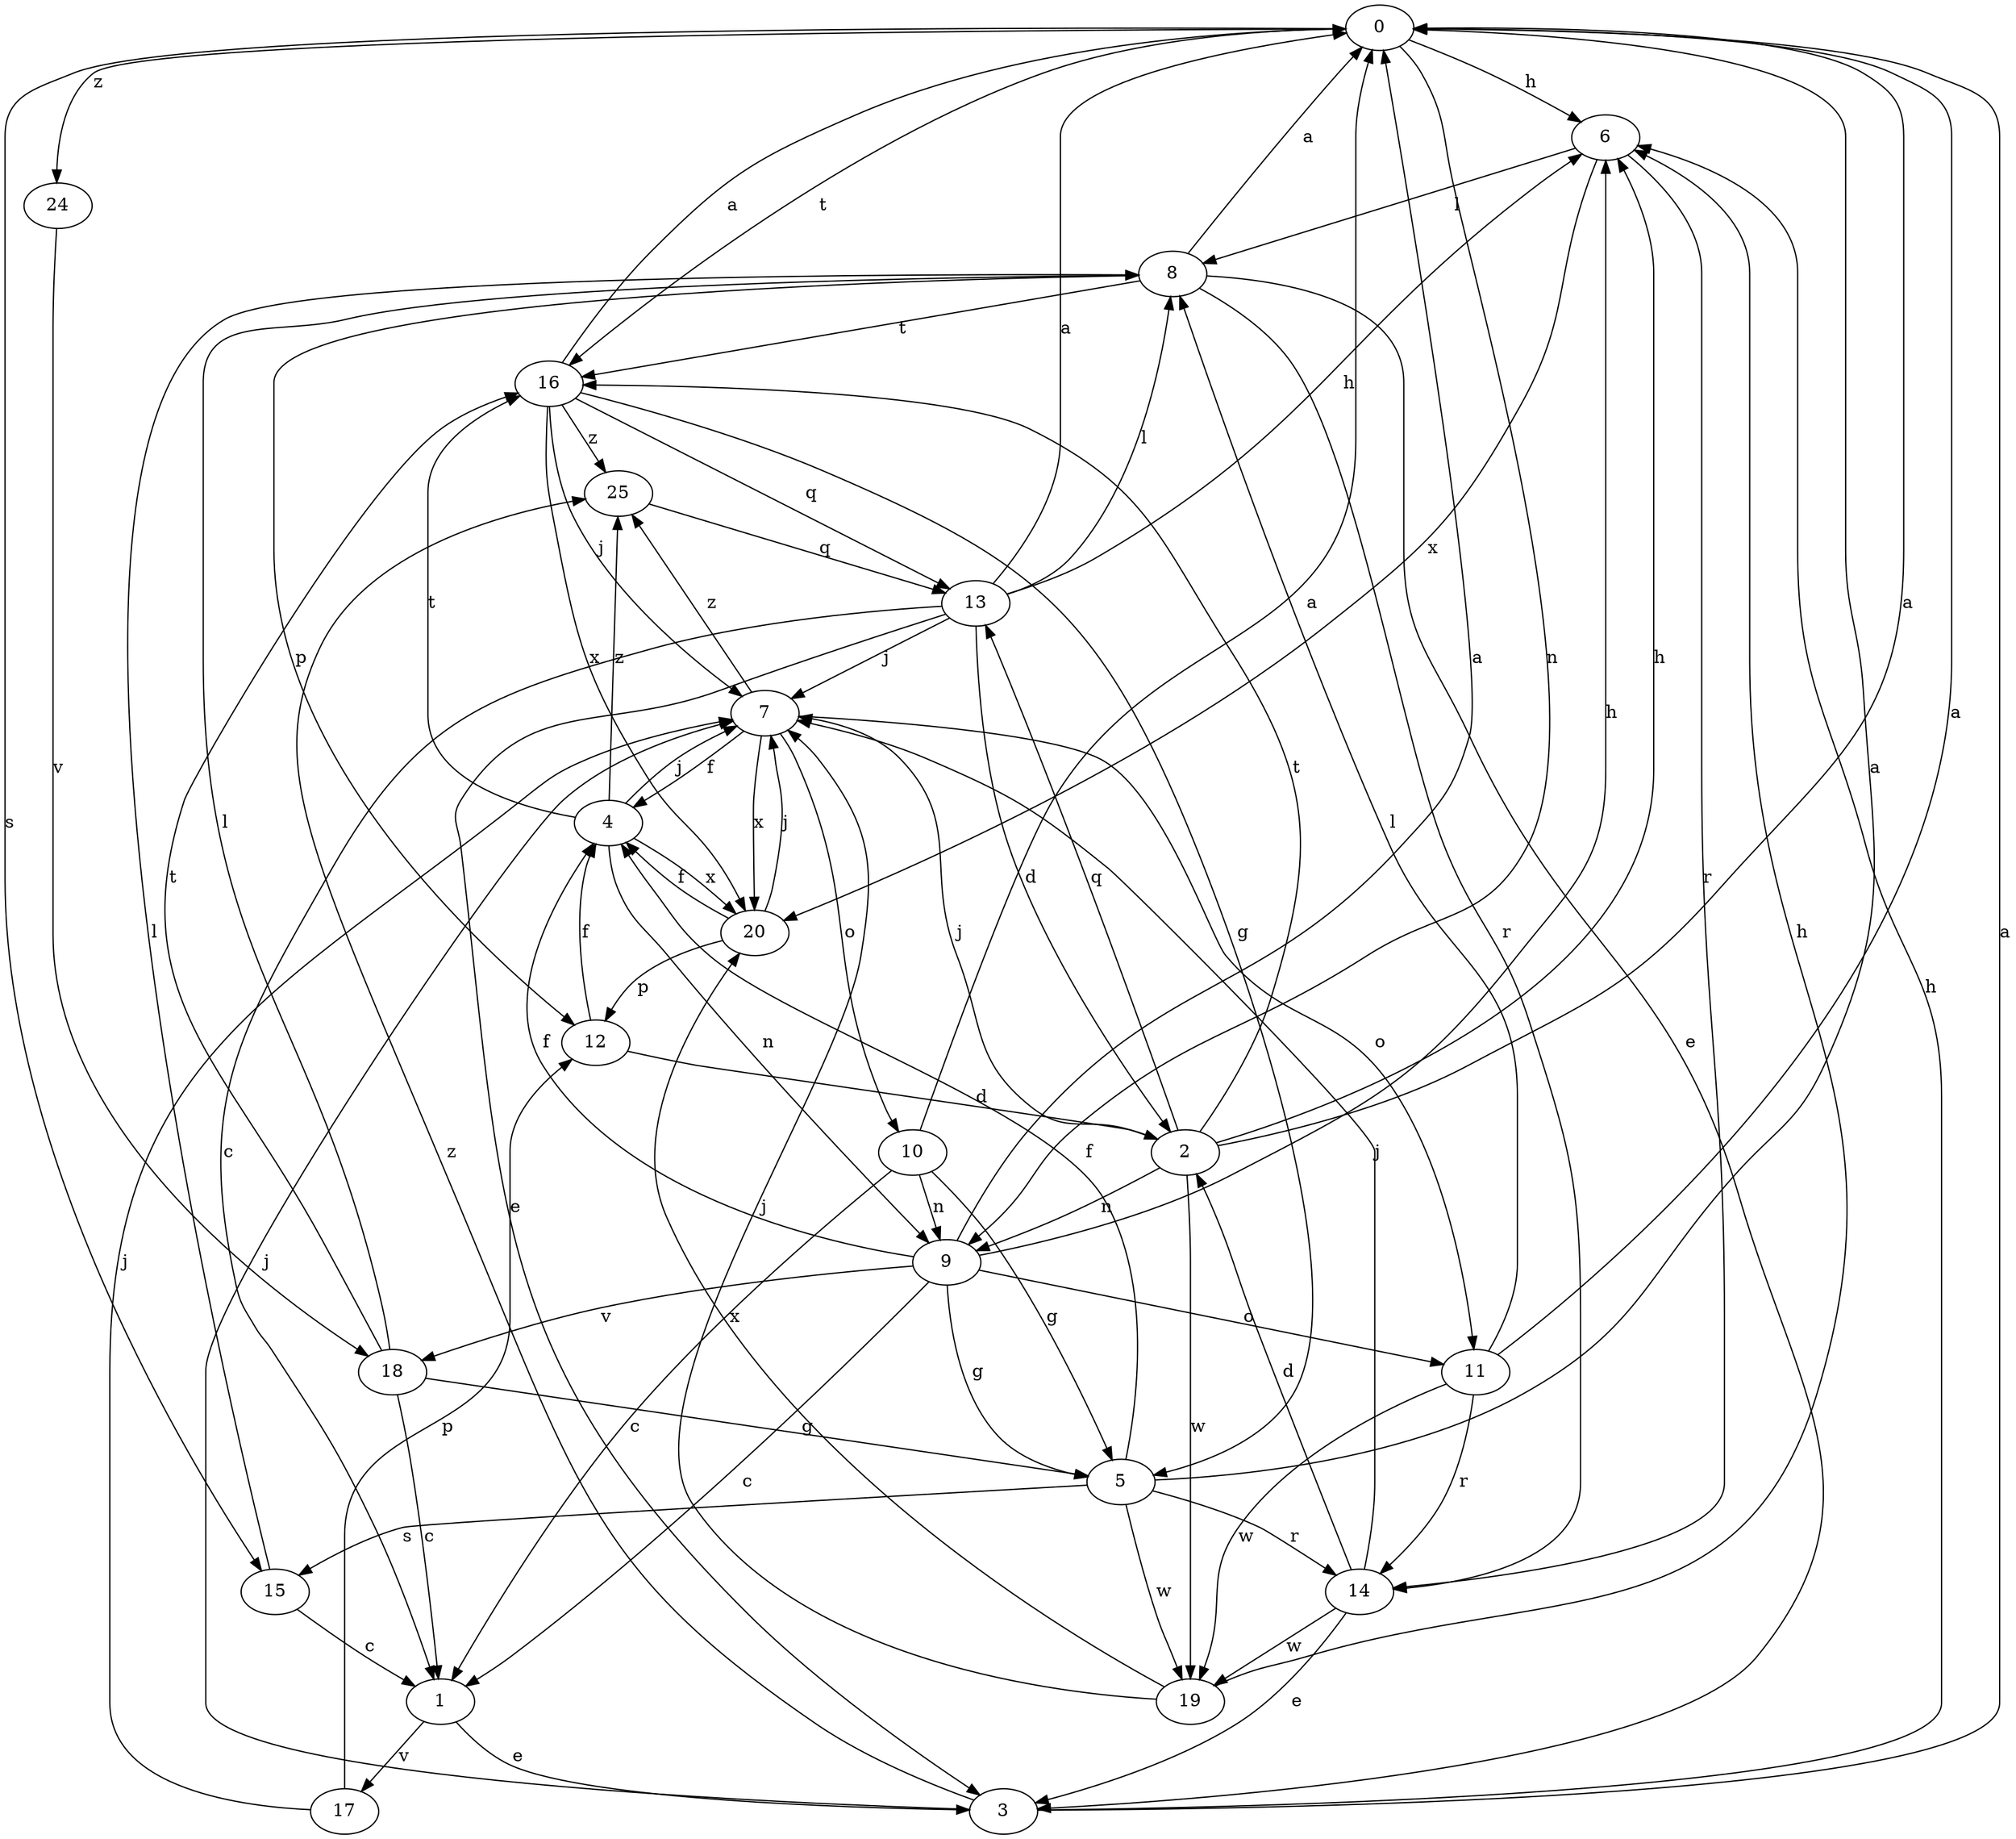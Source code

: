 strict digraph  {
0;
1;
2;
3;
4;
5;
6;
7;
8;
9;
10;
11;
12;
13;
14;
15;
16;
17;
18;
19;
20;
24;
25;
0 -> 6  [label=h];
0 -> 9  [label=n];
0 -> 15  [label=s];
0 -> 16  [label=t];
0 -> 24  [label=z];
1 -> 3  [label=e];
1 -> 17  [label=v];
2 -> 0  [label=a];
2 -> 6  [label=h];
2 -> 7  [label=j];
2 -> 9  [label=n];
2 -> 13  [label=q];
2 -> 16  [label=t];
2 -> 19  [label=w];
3 -> 0  [label=a];
3 -> 6  [label=h];
3 -> 7  [label=j];
3 -> 25  [label=z];
4 -> 7  [label=j];
4 -> 9  [label=n];
4 -> 16  [label=t];
4 -> 20  [label=x];
4 -> 25  [label=z];
5 -> 0  [label=a];
5 -> 4  [label=f];
5 -> 14  [label=r];
5 -> 15  [label=s];
5 -> 19  [label=w];
6 -> 8  [label=l];
6 -> 14  [label=r];
6 -> 20  [label=x];
7 -> 4  [label=f];
7 -> 10  [label=o];
7 -> 11  [label=o];
7 -> 20  [label=x];
7 -> 25  [label=z];
8 -> 0  [label=a];
8 -> 3  [label=e];
8 -> 12  [label=p];
8 -> 14  [label=r];
8 -> 16  [label=t];
9 -> 0  [label=a];
9 -> 1  [label=c];
9 -> 4  [label=f];
9 -> 5  [label=g];
9 -> 6  [label=h];
9 -> 11  [label=o];
9 -> 18  [label=v];
10 -> 0  [label=a];
10 -> 1  [label=c];
10 -> 5  [label=g];
10 -> 9  [label=n];
11 -> 0  [label=a];
11 -> 8  [label=l];
11 -> 14  [label=r];
11 -> 19  [label=w];
12 -> 2  [label=d];
12 -> 4  [label=f];
13 -> 0  [label=a];
13 -> 1  [label=c];
13 -> 2  [label=d];
13 -> 3  [label=e];
13 -> 6  [label=h];
13 -> 7  [label=j];
13 -> 8  [label=l];
14 -> 2  [label=d];
14 -> 3  [label=e];
14 -> 7  [label=j];
14 -> 19  [label=w];
15 -> 1  [label=c];
15 -> 8  [label=l];
16 -> 0  [label=a];
16 -> 5  [label=g];
16 -> 7  [label=j];
16 -> 13  [label=q];
16 -> 20  [label=x];
16 -> 25  [label=z];
17 -> 7  [label=j];
17 -> 12  [label=p];
18 -> 1  [label=c];
18 -> 5  [label=g];
18 -> 8  [label=l];
18 -> 16  [label=t];
19 -> 6  [label=h];
19 -> 7  [label=j];
19 -> 20  [label=x];
20 -> 4  [label=f];
20 -> 7  [label=j];
20 -> 12  [label=p];
24 -> 18  [label=v];
25 -> 13  [label=q];
}
